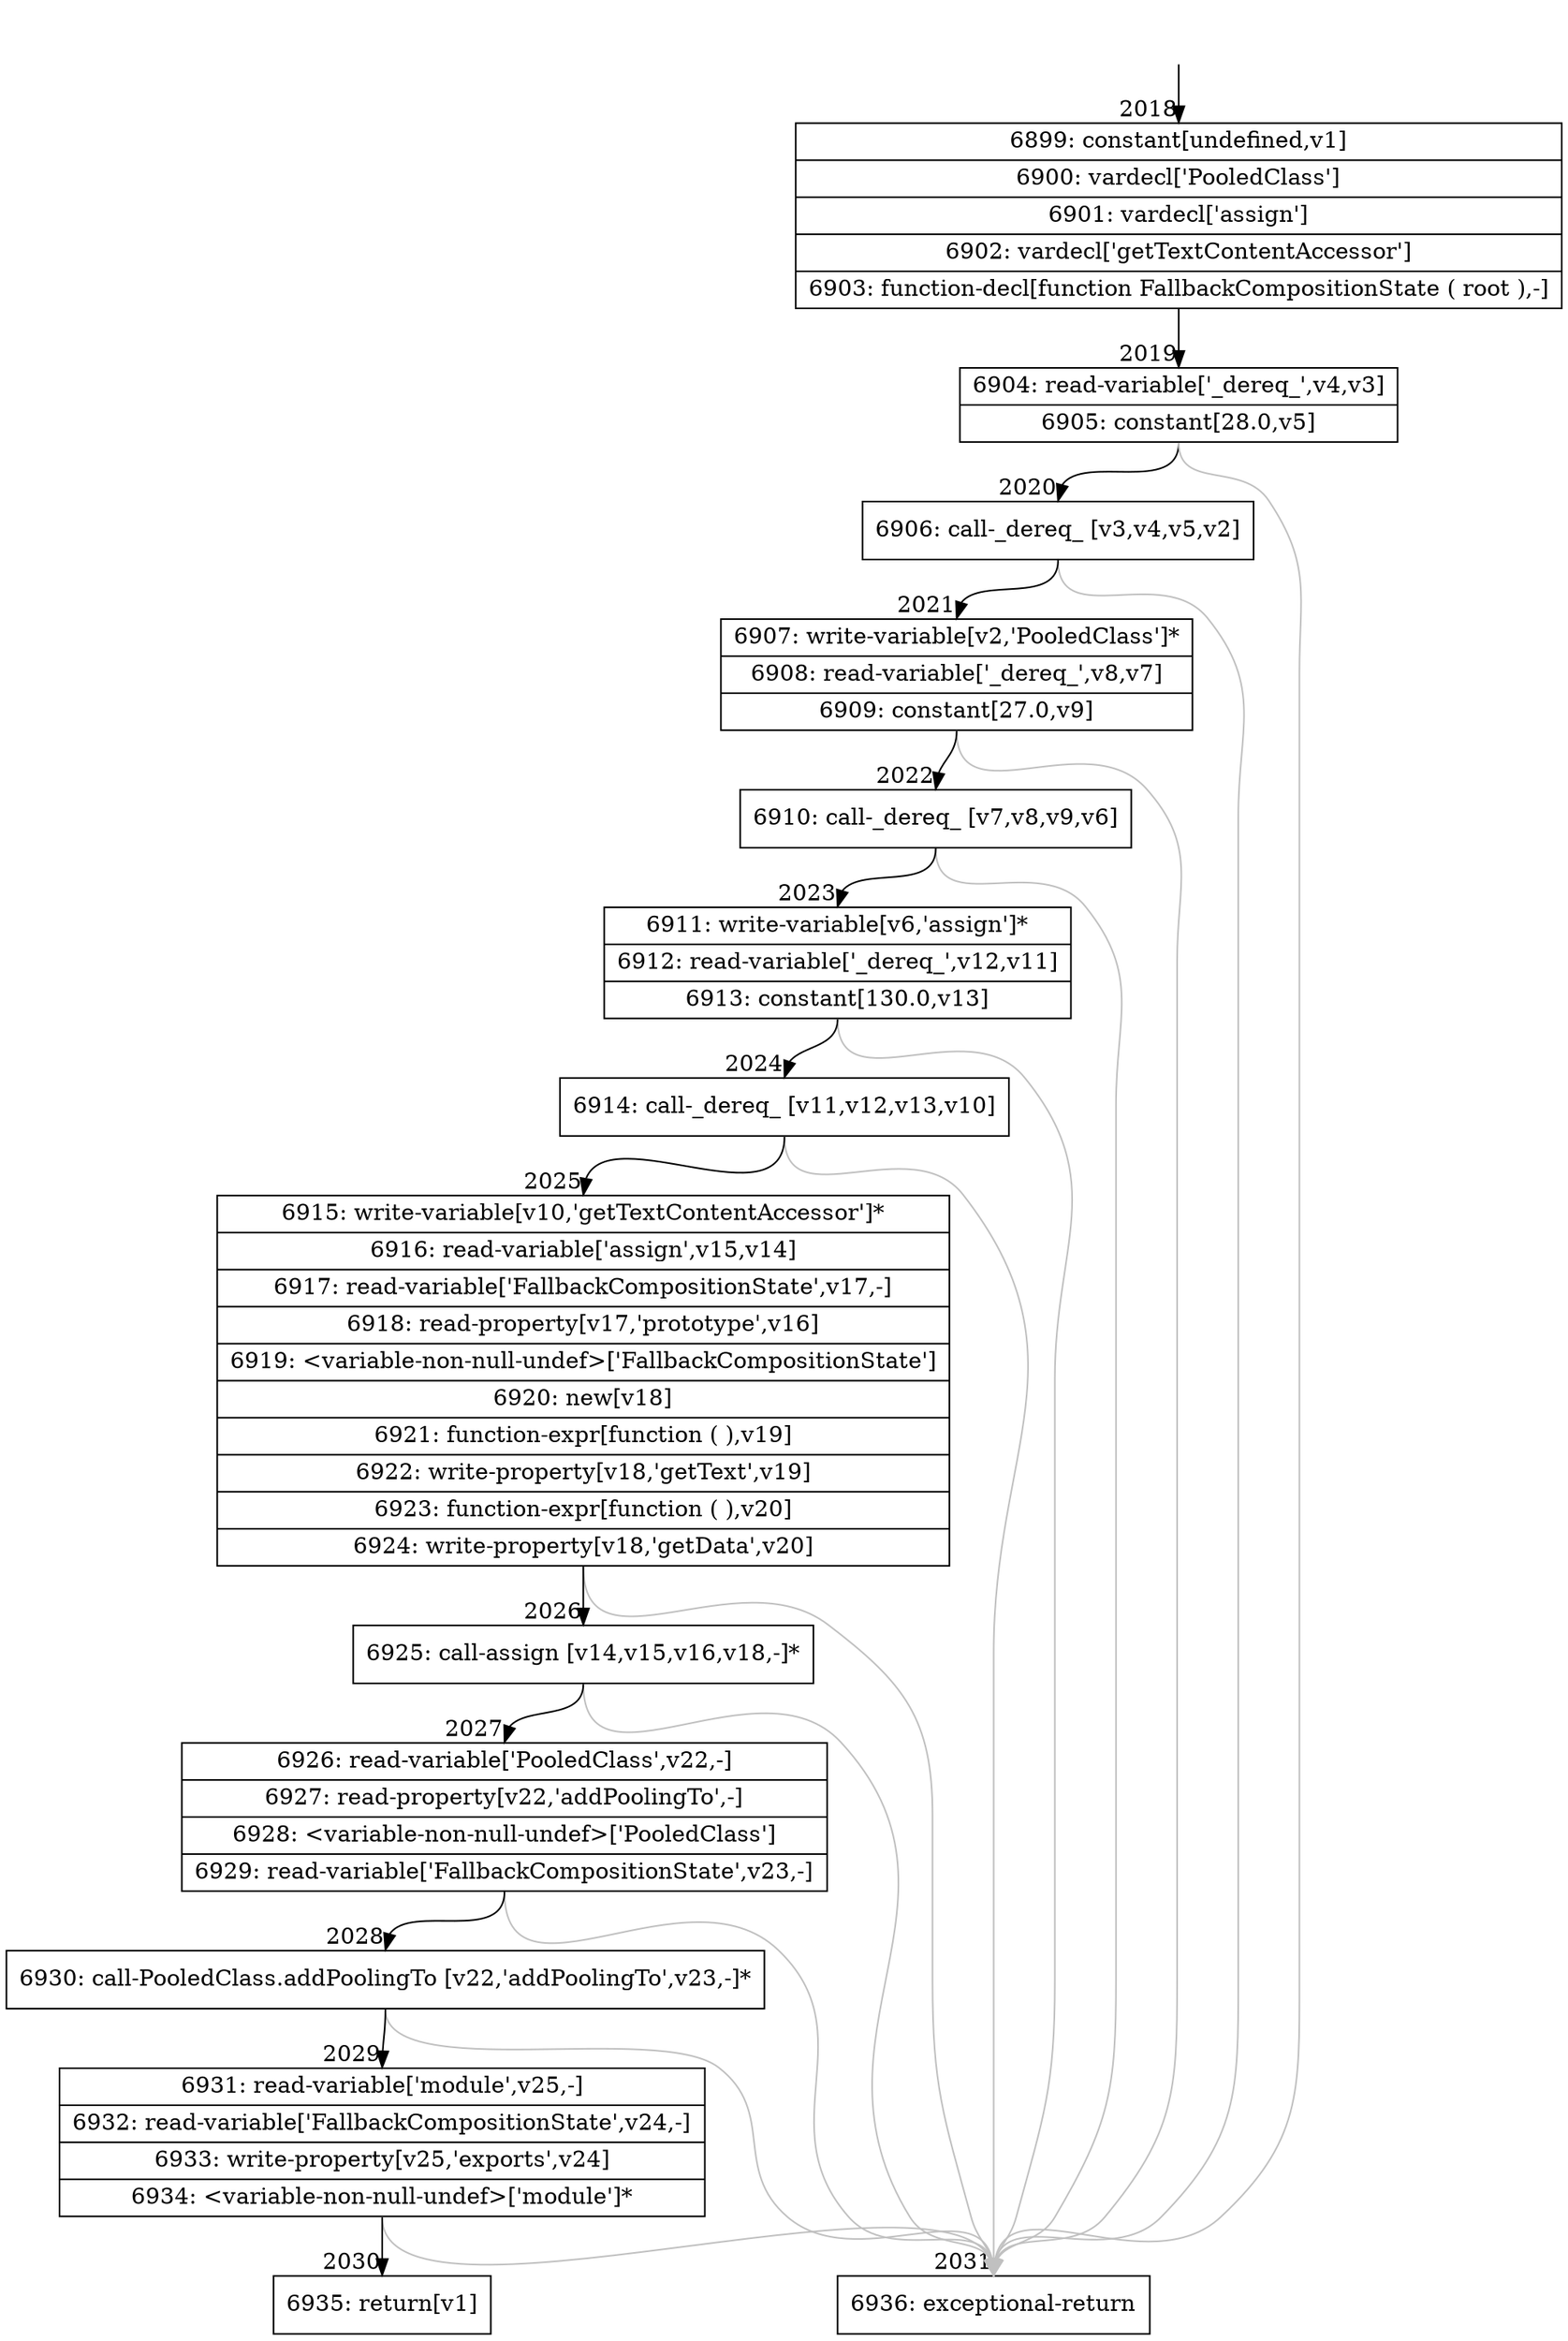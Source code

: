 digraph {
rankdir="TD"
BB_entry137[shape=none,label=""];
BB_entry137 -> BB2018 [tailport=s, headport=n, headlabel="    2018"]
BB2018 [shape=record label="{6899: constant[undefined,v1]|6900: vardecl['PooledClass']|6901: vardecl['assign']|6902: vardecl['getTextContentAccessor']|6903: function-decl[function FallbackCompositionState ( root ),-]}" ] 
BB2018 -> BB2019 [tailport=s, headport=n, headlabel="      2019"]
BB2019 [shape=record label="{6904: read-variable['_dereq_',v4,v3]|6905: constant[28.0,v5]}" ] 
BB2019 -> BB2020 [tailport=s, headport=n, headlabel="      2020"]
BB2019 -> BB2031 [tailport=s, headport=n, color=gray, headlabel="      2031"]
BB2020 [shape=record label="{6906: call-_dereq_ [v3,v4,v5,v2]}" ] 
BB2020 -> BB2021 [tailport=s, headport=n, headlabel="      2021"]
BB2020 -> BB2031 [tailport=s, headport=n, color=gray]
BB2021 [shape=record label="{6907: write-variable[v2,'PooledClass']*|6908: read-variable['_dereq_',v8,v7]|6909: constant[27.0,v9]}" ] 
BB2021 -> BB2022 [tailport=s, headport=n, headlabel="      2022"]
BB2021 -> BB2031 [tailport=s, headport=n, color=gray]
BB2022 [shape=record label="{6910: call-_dereq_ [v7,v8,v9,v6]}" ] 
BB2022 -> BB2023 [tailport=s, headport=n, headlabel="      2023"]
BB2022 -> BB2031 [tailport=s, headport=n, color=gray]
BB2023 [shape=record label="{6911: write-variable[v6,'assign']*|6912: read-variable['_dereq_',v12,v11]|6913: constant[130.0,v13]}" ] 
BB2023 -> BB2024 [tailport=s, headport=n, headlabel="      2024"]
BB2023 -> BB2031 [tailport=s, headport=n, color=gray]
BB2024 [shape=record label="{6914: call-_dereq_ [v11,v12,v13,v10]}" ] 
BB2024 -> BB2025 [tailport=s, headport=n, headlabel="      2025"]
BB2024 -> BB2031 [tailport=s, headport=n, color=gray]
BB2025 [shape=record label="{6915: write-variable[v10,'getTextContentAccessor']*|6916: read-variable['assign',v15,v14]|6917: read-variable['FallbackCompositionState',v17,-]|6918: read-property[v17,'prototype',v16]|6919: \<variable-non-null-undef\>['FallbackCompositionState']|6920: new[v18]|6921: function-expr[function ( ),v19]|6922: write-property[v18,'getText',v19]|6923: function-expr[function ( ),v20]|6924: write-property[v18,'getData',v20]}" ] 
BB2025 -> BB2026 [tailport=s, headport=n, headlabel="      2026"]
BB2025 -> BB2031 [tailport=s, headport=n, color=gray]
BB2026 [shape=record label="{6925: call-assign [v14,v15,v16,v18,-]*}" ] 
BB2026 -> BB2027 [tailport=s, headport=n, headlabel="      2027"]
BB2026 -> BB2031 [tailport=s, headport=n, color=gray]
BB2027 [shape=record label="{6926: read-variable['PooledClass',v22,-]|6927: read-property[v22,'addPoolingTo',-]|6928: \<variable-non-null-undef\>['PooledClass']|6929: read-variable['FallbackCompositionState',v23,-]}" ] 
BB2027 -> BB2028 [tailport=s, headport=n, headlabel="      2028"]
BB2027 -> BB2031 [tailport=s, headport=n, color=gray]
BB2028 [shape=record label="{6930: call-PooledClass.addPoolingTo [v22,'addPoolingTo',v23,-]*}" ] 
BB2028 -> BB2029 [tailport=s, headport=n, headlabel="      2029"]
BB2028 -> BB2031 [tailport=s, headport=n, color=gray]
BB2029 [shape=record label="{6931: read-variable['module',v25,-]|6932: read-variable['FallbackCompositionState',v24,-]|6933: write-property[v25,'exports',v24]|6934: \<variable-non-null-undef\>['module']*}" ] 
BB2029 -> BB2030 [tailport=s, headport=n, headlabel="      2030"]
BB2029 -> BB2031 [tailport=s, headport=n, color=gray]
BB2030 [shape=record label="{6935: return[v1]}" ] 
BB2031 [shape=record label="{6936: exceptional-return}" ] 
//#$~ 3679
}
